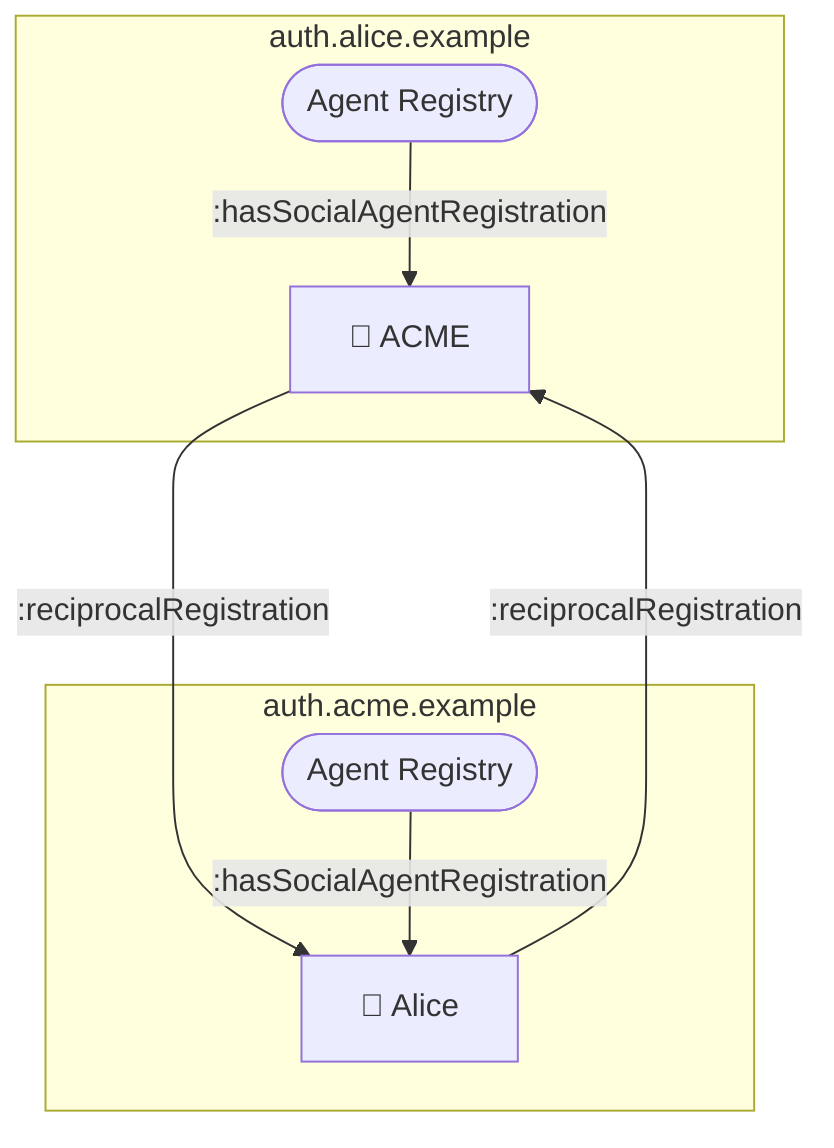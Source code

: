 flowchart TB

  AliceAgentRegistry(["Agent Registry"])
  AliceAgentAcme["🏢 ACME"]

  AcmeAgentRegistry(["Agent Registry"])
  AcmeAgentAlice["👩 Alice"]


  AcmeAgentAlice -- :reciprocalRegistration ----> AliceAgentAcme
  AliceAgentAcme -- :reciprocalRegistration ----> AcmeAgentAlice

  subgraph auth.acme.example
    AcmeAgentRegistry -- :hasSocialAgentRegistration --> AcmeAgentAlice
  end

  subgraph auth.alice.example
    AliceAgentRegistry -- :hasSocialAgentRegistration --> AliceAgentAcme
  end